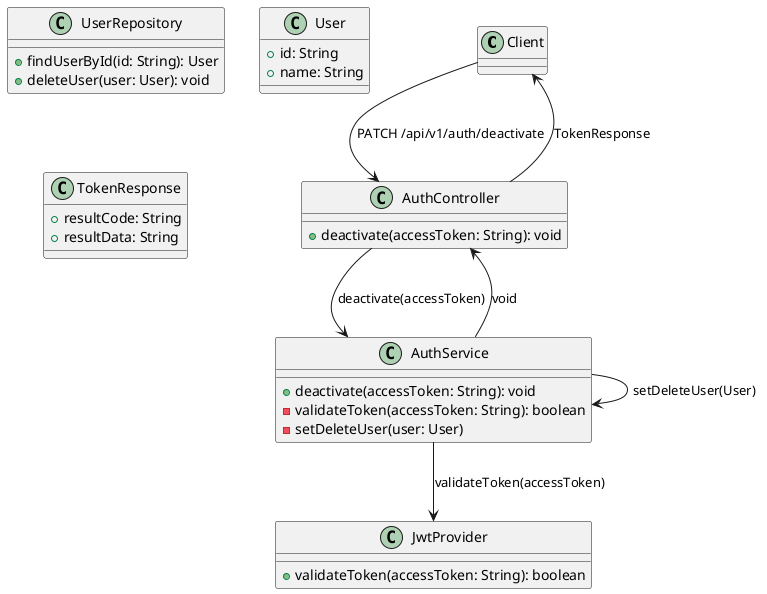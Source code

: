 @startuml
class Client {
}

class AuthController {
  +deactivate(accessToken: String): void
}

class AuthService {
  +deactivate(accessToken: String): void
  -validateToken(accessToken: String): boolean
  -setDeleteUser(user: User)
}

class UserRepository {
  +findUserById(id: String): User
  +deleteUser(user: User): void
}

class JwtProvider {
  +validateToken(accessToken: String): boolean
}

class User {
  +id: String
  +name: String
}

class TokenResponse {
  +resultCode: String
  +resultData: String
}

Client --> AuthController : "PATCH /api/v1/auth/deactivate"
AuthController --> AuthService : "deactivate(accessToken)"
AuthService --> JwtProvider : "validateToken(accessToken)"
AuthService --> AuthService : "setDeleteUser(User)"
AuthService --> AuthController : "void"
AuthController --> Client : "TokenResponse"
@enduml